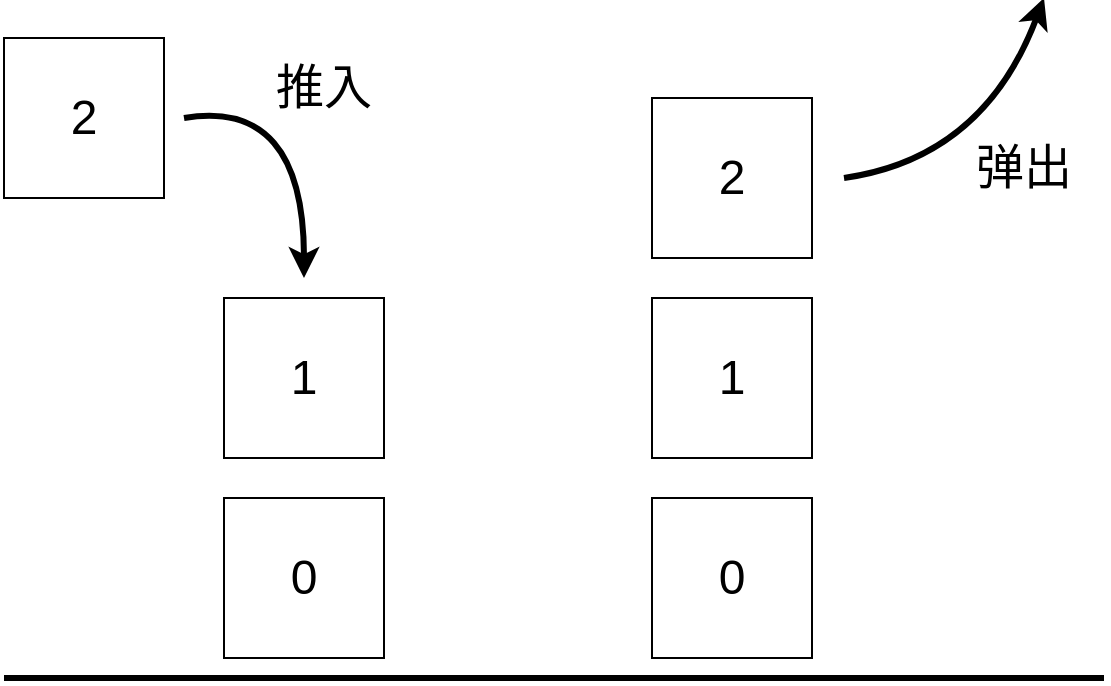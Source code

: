<mxfile version="22.1.2" type="device">
  <diagram name="第 1 页" id="Aq7tYJNwsHYVHX8FkSxP">
    <mxGraphModel dx="1026" dy="658" grid="1" gridSize="10" guides="1" tooltips="1" connect="1" arrows="1" fold="1" page="1" pageScale="1" pageWidth="827" pageHeight="1169" math="0" shadow="0">
      <root>
        <mxCell id="0" />
        <mxCell id="1" parent="0" />
        <mxCell id="ZgdmvIXTPdhYFUkugC6F-1" value="1" style="rounded=0;whiteSpace=wrap;html=1;fontSize=24;" vertex="1" parent="1">
          <mxGeometry x="120" y="160" width="80" height="80" as="geometry" />
        </mxCell>
        <mxCell id="ZgdmvIXTPdhYFUkugC6F-2" value="0" style="rounded=0;whiteSpace=wrap;html=1;fontSize=24;" vertex="1" parent="1">
          <mxGeometry x="120" y="260" width="80" height="80" as="geometry" />
        </mxCell>
        <mxCell id="ZgdmvIXTPdhYFUkugC6F-3" value="2" style="rounded=0;whiteSpace=wrap;html=1;fontSize=24;" vertex="1" parent="1">
          <mxGeometry x="10" y="30" width="80" height="80" as="geometry" />
        </mxCell>
        <mxCell id="ZgdmvIXTPdhYFUkugC6F-4" value="" style="curved=1;endArrow=classic;html=1;rounded=0;strokeWidth=3;" edge="1" parent="1">
          <mxGeometry width="50" height="50" relative="1" as="geometry">
            <mxPoint x="100" y="70" as="sourcePoint" />
            <mxPoint x="160" y="150" as="targetPoint" />
            <Array as="points">
              <mxPoint x="160" y="60" />
            </Array>
          </mxGeometry>
        </mxCell>
        <mxCell id="ZgdmvIXTPdhYFUkugC6F-5" value="&lt;font style=&quot;font-size: 24px;&quot;&gt;推入&lt;/font&gt;" style="text;html=1;strokeColor=none;fillColor=none;align=center;verticalAlign=middle;whiteSpace=wrap;rounded=0;" vertex="1" parent="1">
          <mxGeometry x="140" y="40" width="60" height="30" as="geometry" />
        </mxCell>
        <mxCell id="ZgdmvIXTPdhYFUkugC6F-6" value="1" style="rounded=0;whiteSpace=wrap;html=1;fontSize=24;" vertex="1" parent="1">
          <mxGeometry x="334" y="160" width="80" height="80" as="geometry" />
        </mxCell>
        <mxCell id="ZgdmvIXTPdhYFUkugC6F-7" value="0" style="rounded=0;whiteSpace=wrap;html=1;fontSize=24;" vertex="1" parent="1">
          <mxGeometry x="334" y="260" width="80" height="80" as="geometry" />
        </mxCell>
        <mxCell id="ZgdmvIXTPdhYFUkugC6F-8" value="2" style="rounded=0;whiteSpace=wrap;html=1;fontSize=24;" vertex="1" parent="1">
          <mxGeometry x="334" y="60" width="80" height="80" as="geometry" />
        </mxCell>
        <mxCell id="ZgdmvIXTPdhYFUkugC6F-9" value="" style="curved=1;endArrow=classic;html=1;rounded=0;strokeWidth=3;" edge="1" parent="1">
          <mxGeometry width="50" height="50" relative="1" as="geometry">
            <mxPoint x="430" y="100" as="sourcePoint" />
            <mxPoint x="530" y="10" as="targetPoint" />
            <Array as="points">
              <mxPoint x="500" y="90" />
            </Array>
          </mxGeometry>
        </mxCell>
        <mxCell id="ZgdmvIXTPdhYFUkugC6F-10" value="&lt;font style=&quot;font-size: 24px;&quot;&gt;弹出&lt;/font&gt;" style="text;html=1;strokeColor=none;fillColor=none;align=center;verticalAlign=middle;whiteSpace=wrap;rounded=0;" vertex="1" parent="1">
          <mxGeometry x="490" y="80" width="60" height="30" as="geometry" />
        </mxCell>
        <mxCell id="ZgdmvIXTPdhYFUkugC6F-11" value="" style="endArrow=none;html=1;rounded=0;strokeWidth=3;" edge="1" parent="1">
          <mxGeometry width="50" height="50" relative="1" as="geometry">
            <mxPoint x="10" y="350" as="sourcePoint" />
            <mxPoint x="560" y="350" as="targetPoint" />
          </mxGeometry>
        </mxCell>
      </root>
    </mxGraphModel>
  </diagram>
</mxfile>
